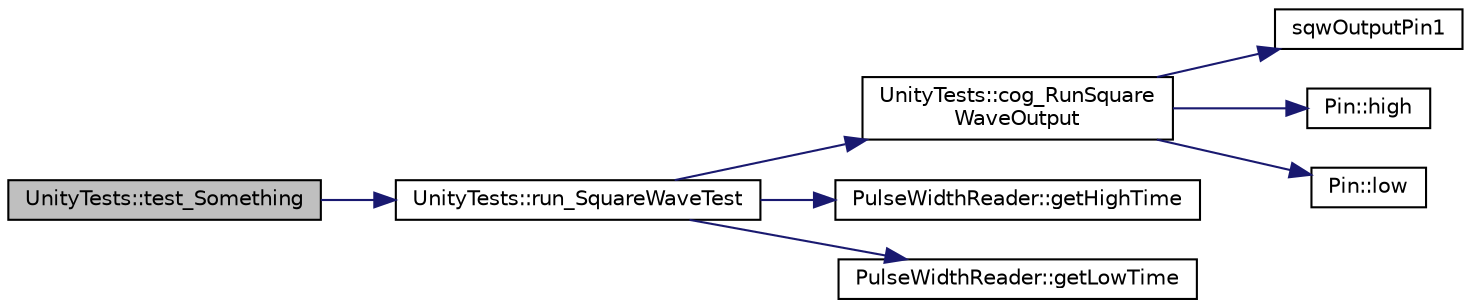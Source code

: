 digraph "UnityTests::test_Something"
{
  edge [fontname="Helvetica",fontsize="10",labelfontname="Helvetica",labelfontsize="10"];
  node [fontname="Helvetica",fontsize="10",shape=record];
  rankdir="LR";
  Node1 [label="UnityTests::test_Something",height=0.2,width=0.4,color="black", fillcolor="grey75", style="filled" fontcolor="black"];
  Node1 -> Node2 [color="midnightblue",fontsize="10",style="solid",fontname="Helvetica"];
  Node2 [label="UnityTests::run_SquareWaveTest",height=0.2,width=0.4,color="black", fillcolor="white", style="filled",URL="$classUnityTests.html#aa24d2b872939c7c0f2a8d539dd0c0a6b"];
  Node2 -> Node3 [color="midnightblue",fontsize="10",style="solid",fontname="Helvetica"];
  Node3 [label="UnityTests::cog_RunSquare\lWaveOutput",height=0.2,width=0.4,color="black", fillcolor="white", style="filled",URL="$classUnityTests.html#af32842ae5ec8a0ffb4e76211277a60f0"];
  Node3 -> Node4 [color="midnightblue",fontsize="10",style="solid",fontname="Helvetica"];
  Node4 [label="sqwOutputPin1",height=0.2,width=0.4,color="black", fillcolor="white", style="filled",URL="$pulse__width__reader_8test_8h.html#ab25b70936f8dbdfe579fda3c1ebc6a01"];
  Node3 -> Node5 [color="midnightblue",fontsize="10",style="solid",fontname="Helvetica"];
  Node5 [label="Pin::high",height=0.2,width=0.4,color="black", fillcolor="white", style="filled",URL="$classPin.html#a2a37644e45fdd91d099a969db68630fd",tooltip="Set pin to output high."];
  Node3 -> Node6 [color="midnightblue",fontsize="10",style="solid",fontname="Helvetica"];
  Node6 [label="Pin::low",height=0.2,width=0.4,color="black", fillcolor="white", style="filled",URL="$classPin.html#a2b3a5a1a6bf26e9f1a65314bda73045a",tooltip="Set pin to output low."];
  Node2 -> Node7 [color="midnightblue",fontsize="10",style="solid",fontname="Helvetica"];
  Node7 [label="PulseWidthReader::getHighTime",height=0.2,width=0.4,color="black", fillcolor="white", style="filled",URL="$classPulseWidthReader.html#a80ee5413ff806d866dc60b9f675953d8",tooltip="Get the most recent high pulse duration."];
  Node2 -> Node8 [color="midnightblue",fontsize="10",style="solid",fontname="Helvetica"];
  Node8 [label="PulseWidthReader::getLowTime",height=0.2,width=0.4,color="black", fillcolor="white", style="filled",URL="$classPulseWidthReader.html#a25504601b83264f77db5154726b090c5",tooltip="Get the most recent low pulse duration."];
}
